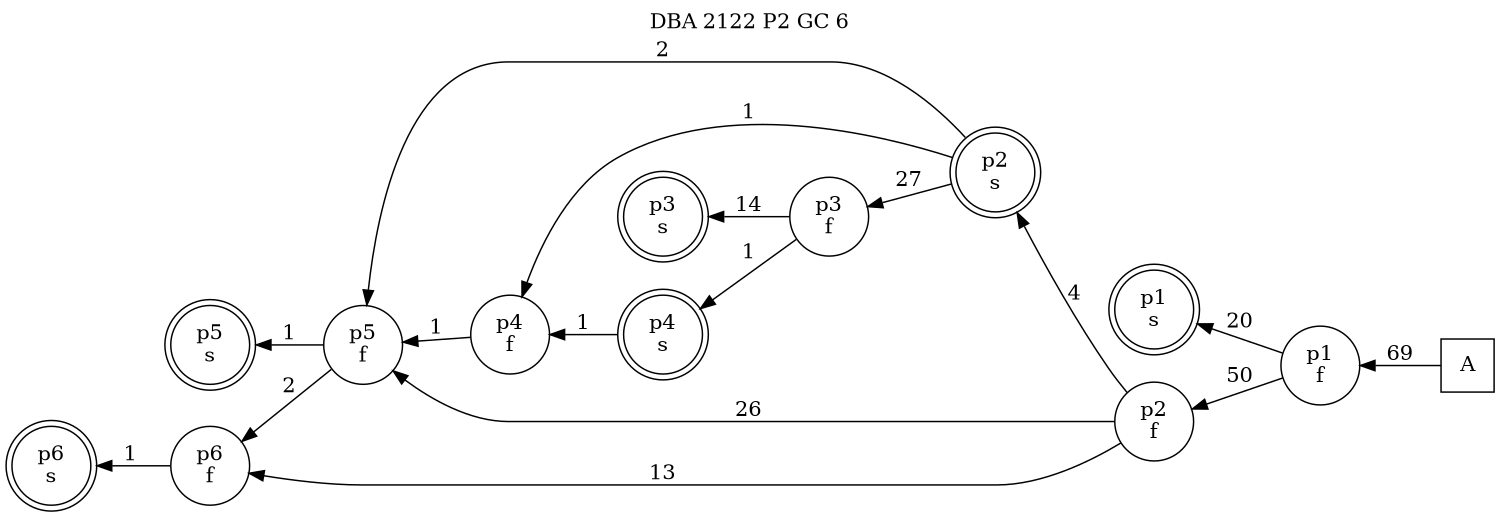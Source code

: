 digraph DBA_2122_P2_GC_6_GOOD {
labelloc="tl"
label= " DBA 2122 P2 GC 6 "
rankdir="RL";
graph [ size=" 10 , 10 !"]

"A" [shape="square" label="A"]
"p1_f" [shape="circle" label="p1
f"]
"p1_s" [shape="doublecircle" label="p1
s"]
"p2_f" [shape="circle" label="p2
f"]
"p2_s" [shape="doublecircle" label="p2
s"]
"p3_f" [shape="circle" label="p3
f"]
"p3_s" [shape="doublecircle" label="p3
s"]
"p5_f" [shape="circle" label="p5
f"]
"p4_f" [shape="circle" label="p4
f"]
"p6_f" [shape="circle" label="p6
f"]
"p5_s" [shape="doublecircle" label="p5
s"]
"p4_s" [shape="doublecircle" label="p4
s"]
"p6_s" [shape="doublecircle" label="p6
s"]
"A" -> "p1_f" [ label=69]
"p1_f" -> "p1_s" [ label=20]
"p1_f" -> "p2_f" [ label=50]
"p2_f" -> "p2_s" [ label=4]
"p2_f" -> "p5_f" [ label=26]
"p2_f" -> "p6_f" [ label=13]
"p2_s" -> "p3_f" [ label=27]
"p2_s" -> "p5_f" [ label=2]
"p2_s" -> "p4_f" [ label=1]
"p3_f" -> "p3_s" [ label=14]
"p3_f" -> "p4_s" [ label=1]
"p5_f" -> "p6_f" [ label=2]
"p5_f" -> "p5_s" [ label=1]
"p4_f" -> "p5_f" [ label=1]
"p6_f" -> "p6_s" [ label=1]
"p4_s" -> "p4_f" [ label=1]
}
